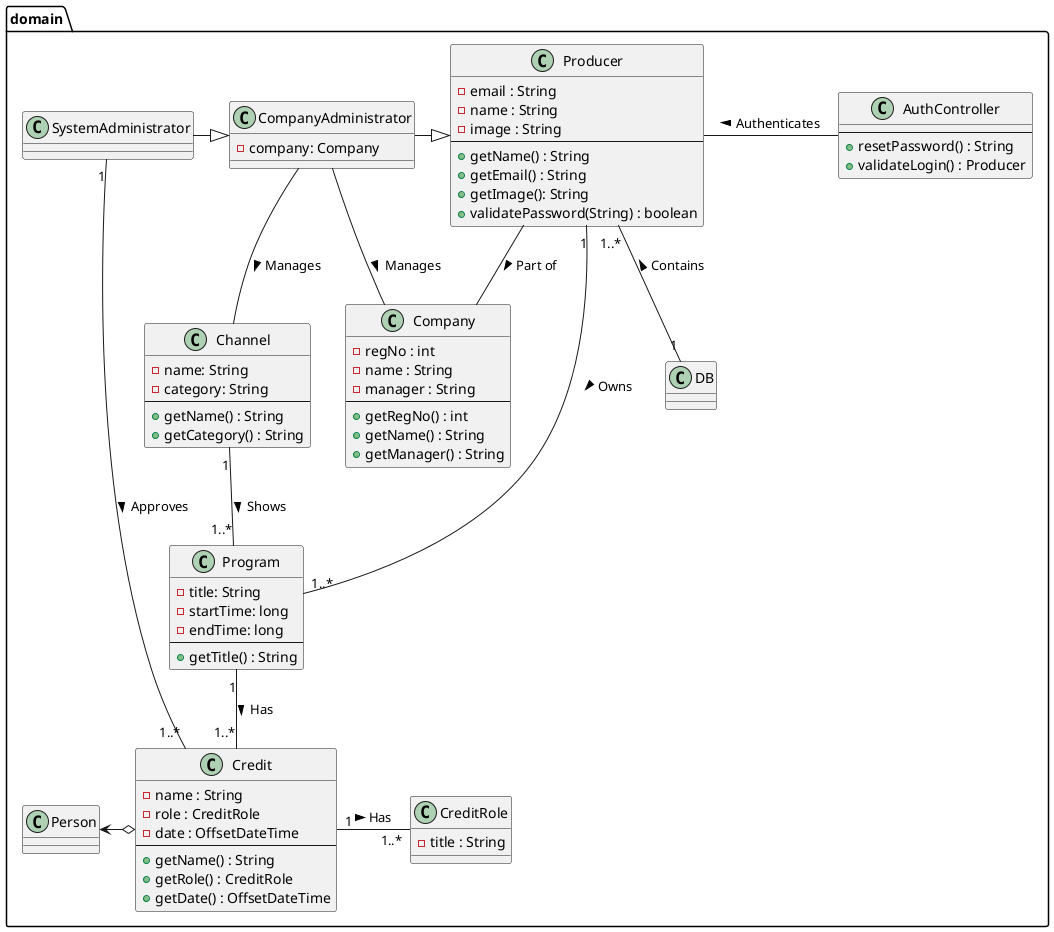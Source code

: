 @startuml
'https://plantuml.com/class-diagram

package "domain" {
    'Personer her
    class Producer {
        - email : String
        - name : String
        - image : String
        --
        + getName() : String
        + getEmail() : String
        + getImage(): String
        + validatePassword(String) : boolean
    }

    class CompanyAdministrator {
        - company: Company
    }

    class SystemAdministrator {
    }

    'Naeste
    class Company {
        - regNo : int
        - name : String
        - manager : String
        --
        + getRegNo() : int
        + getName() : String
        + getManager() : String
    }

    class Channel {
        - name: String
        - category: String
        --
        + getName() : String
        + getCategory() : String
    }

    class Program {
        - title: String
        -startTime: long
        -endTime: long
        --
        + getTitle() : String
    }

    class CreditRole {
        - title : String
    }


    class Credit {
        - name : String
        - role : CreditRole
        - date : OffsetDateTime
        --
        + getName() : String
        + getRole() : CreditRole
        + getDate() : OffsetDateTime
    }

    'Controller
    class AuthController {
        --
        + resetPassword() : String
        + validateLogin() : Producer
    }

    'Statics
    class DB {
    }

    class Person {
    }
}

SystemAdministrator "1" -- "1..*" Credit : "Approves >"
SystemAdministrator -|> CompanyAdministrator

CompanyAdministrator -|> Producer
CompanyAdministrator -- Company : "Manages >"
CompanyAdministrator -- Channel : "Manages >"

Producer "1" -- "1..*" Program : "Owns >"
Producer - AuthController : "Authenticates <"
Producer -- Company : "Part of >"
Producer "1..*" -- "1" DB : "Contains <"

Channel "1" -- "1..*" Program : "Shows >"

Credit "1" - "1..*" CreditRole : "Has >"

Program "1" -- "1..*" Credit : "Has >"

Person <-o Credit

@enduml
